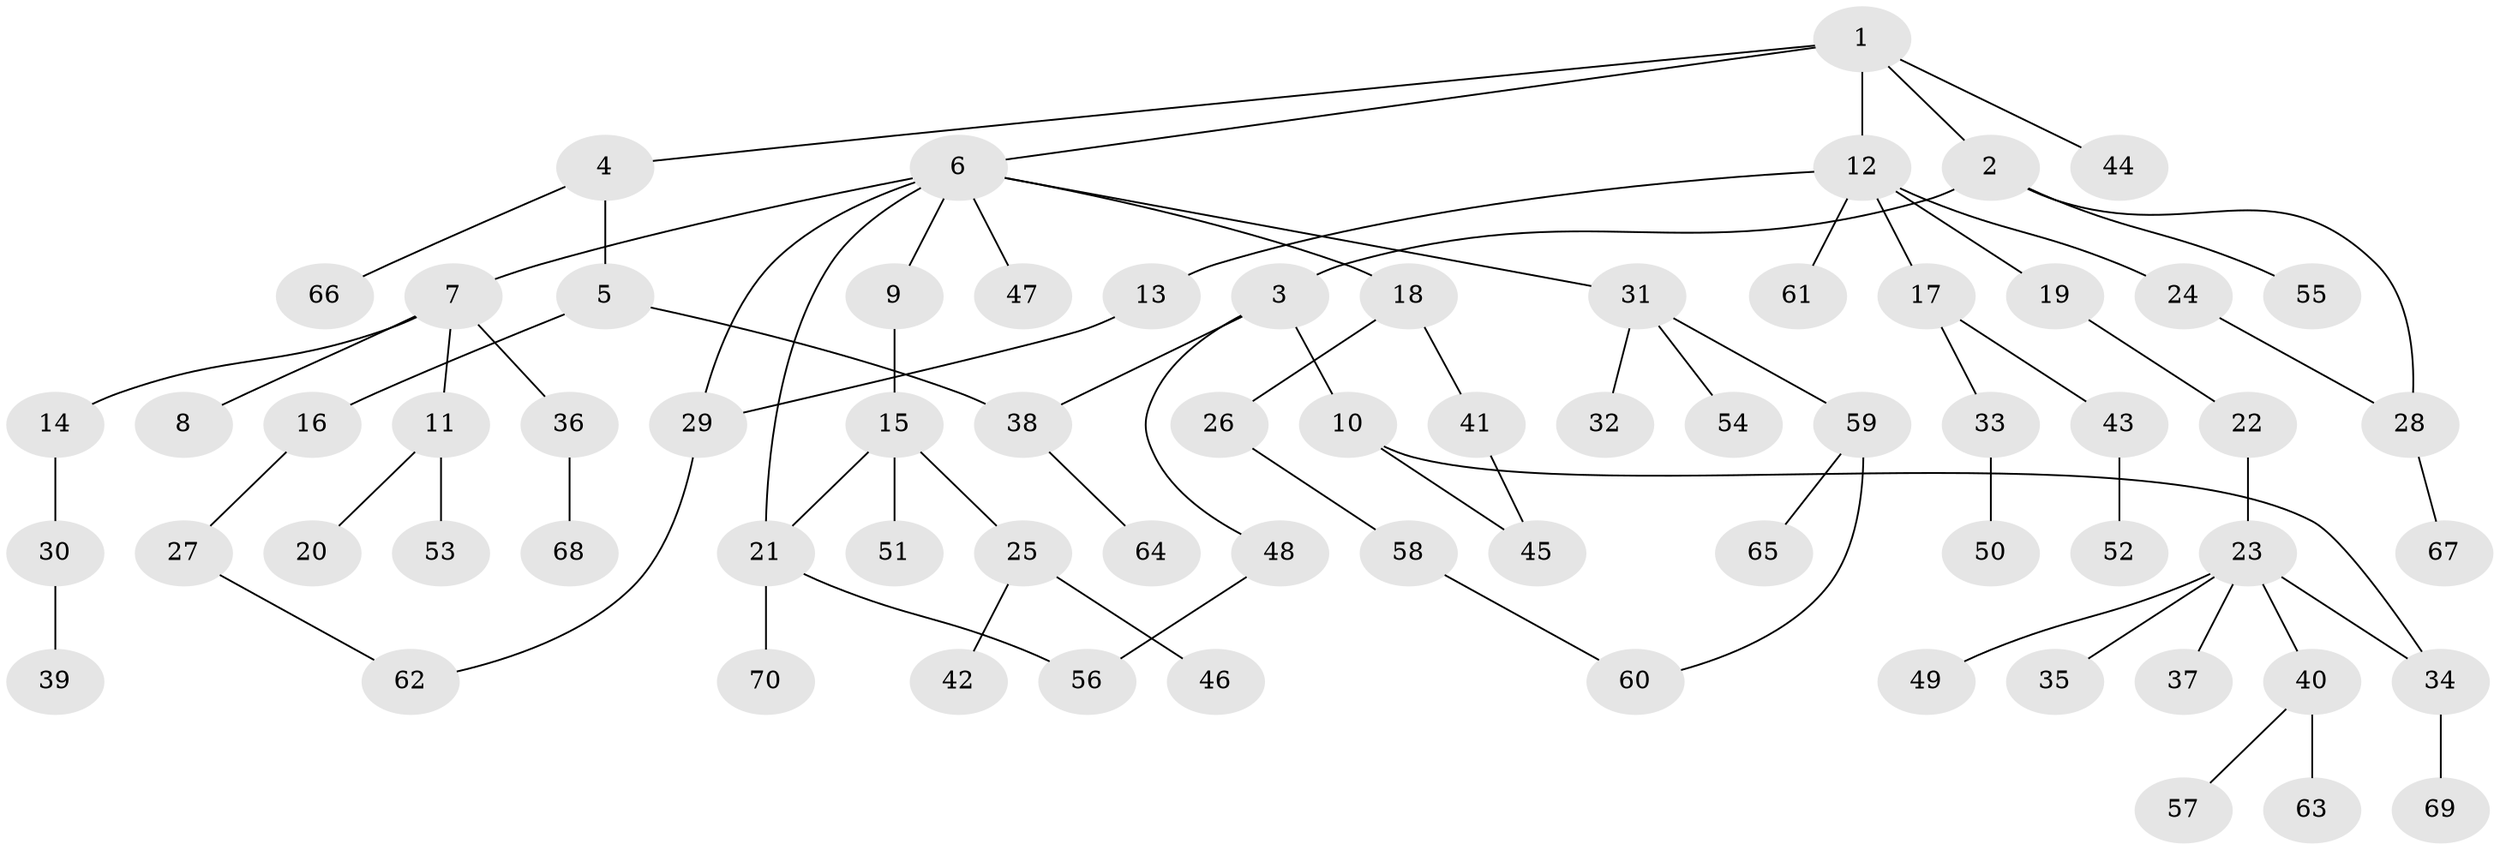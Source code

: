 // Generated by graph-tools (version 1.1) at 2025/42/03/09/25 04:42:15]
// undirected, 70 vertices, 78 edges
graph export_dot {
graph [start="1"]
  node [color=gray90,style=filled];
  1;
  2;
  3;
  4;
  5;
  6;
  7;
  8;
  9;
  10;
  11;
  12;
  13;
  14;
  15;
  16;
  17;
  18;
  19;
  20;
  21;
  22;
  23;
  24;
  25;
  26;
  27;
  28;
  29;
  30;
  31;
  32;
  33;
  34;
  35;
  36;
  37;
  38;
  39;
  40;
  41;
  42;
  43;
  44;
  45;
  46;
  47;
  48;
  49;
  50;
  51;
  52;
  53;
  54;
  55;
  56;
  57;
  58;
  59;
  60;
  61;
  62;
  63;
  64;
  65;
  66;
  67;
  68;
  69;
  70;
  1 -- 2;
  1 -- 4;
  1 -- 6;
  1 -- 12;
  1 -- 44;
  2 -- 3;
  2 -- 55;
  2 -- 28;
  3 -- 10;
  3 -- 48;
  3 -- 38;
  4 -- 5;
  4 -- 66;
  5 -- 16;
  5 -- 38;
  6 -- 7;
  6 -- 9;
  6 -- 18;
  6 -- 29;
  6 -- 31;
  6 -- 47;
  6 -- 21;
  7 -- 8;
  7 -- 11;
  7 -- 14;
  7 -- 36;
  9 -- 15;
  10 -- 34;
  10 -- 45;
  11 -- 20;
  11 -- 53;
  12 -- 13;
  12 -- 17;
  12 -- 19;
  12 -- 24;
  12 -- 61;
  13 -- 29;
  14 -- 30;
  15 -- 21;
  15 -- 25;
  15 -- 51;
  16 -- 27;
  17 -- 33;
  17 -- 43;
  18 -- 26;
  18 -- 41;
  19 -- 22;
  21 -- 70;
  21 -- 56;
  22 -- 23;
  23 -- 35;
  23 -- 37;
  23 -- 40;
  23 -- 49;
  23 -- 34;
  24 -- 28;
  25 -- 42;
  25 -- 46;
  26 -- 58;
  27 -- 62;
  28 -- 67;
  29 -- 62;
  30 -- 39;
  31 -- 32;
  31 -- 54;
  31 -- 59;
  33 -- 50;
  34 -- 69;
  36 -- 68;
  38 -- 64;
  40 -- 57;
  40 -- 63;
  41 -- 45;
  43 -- 52;
  48 -- 56;
  58 -- 60;
  59 -- 65;
  59 -- 60;
}
